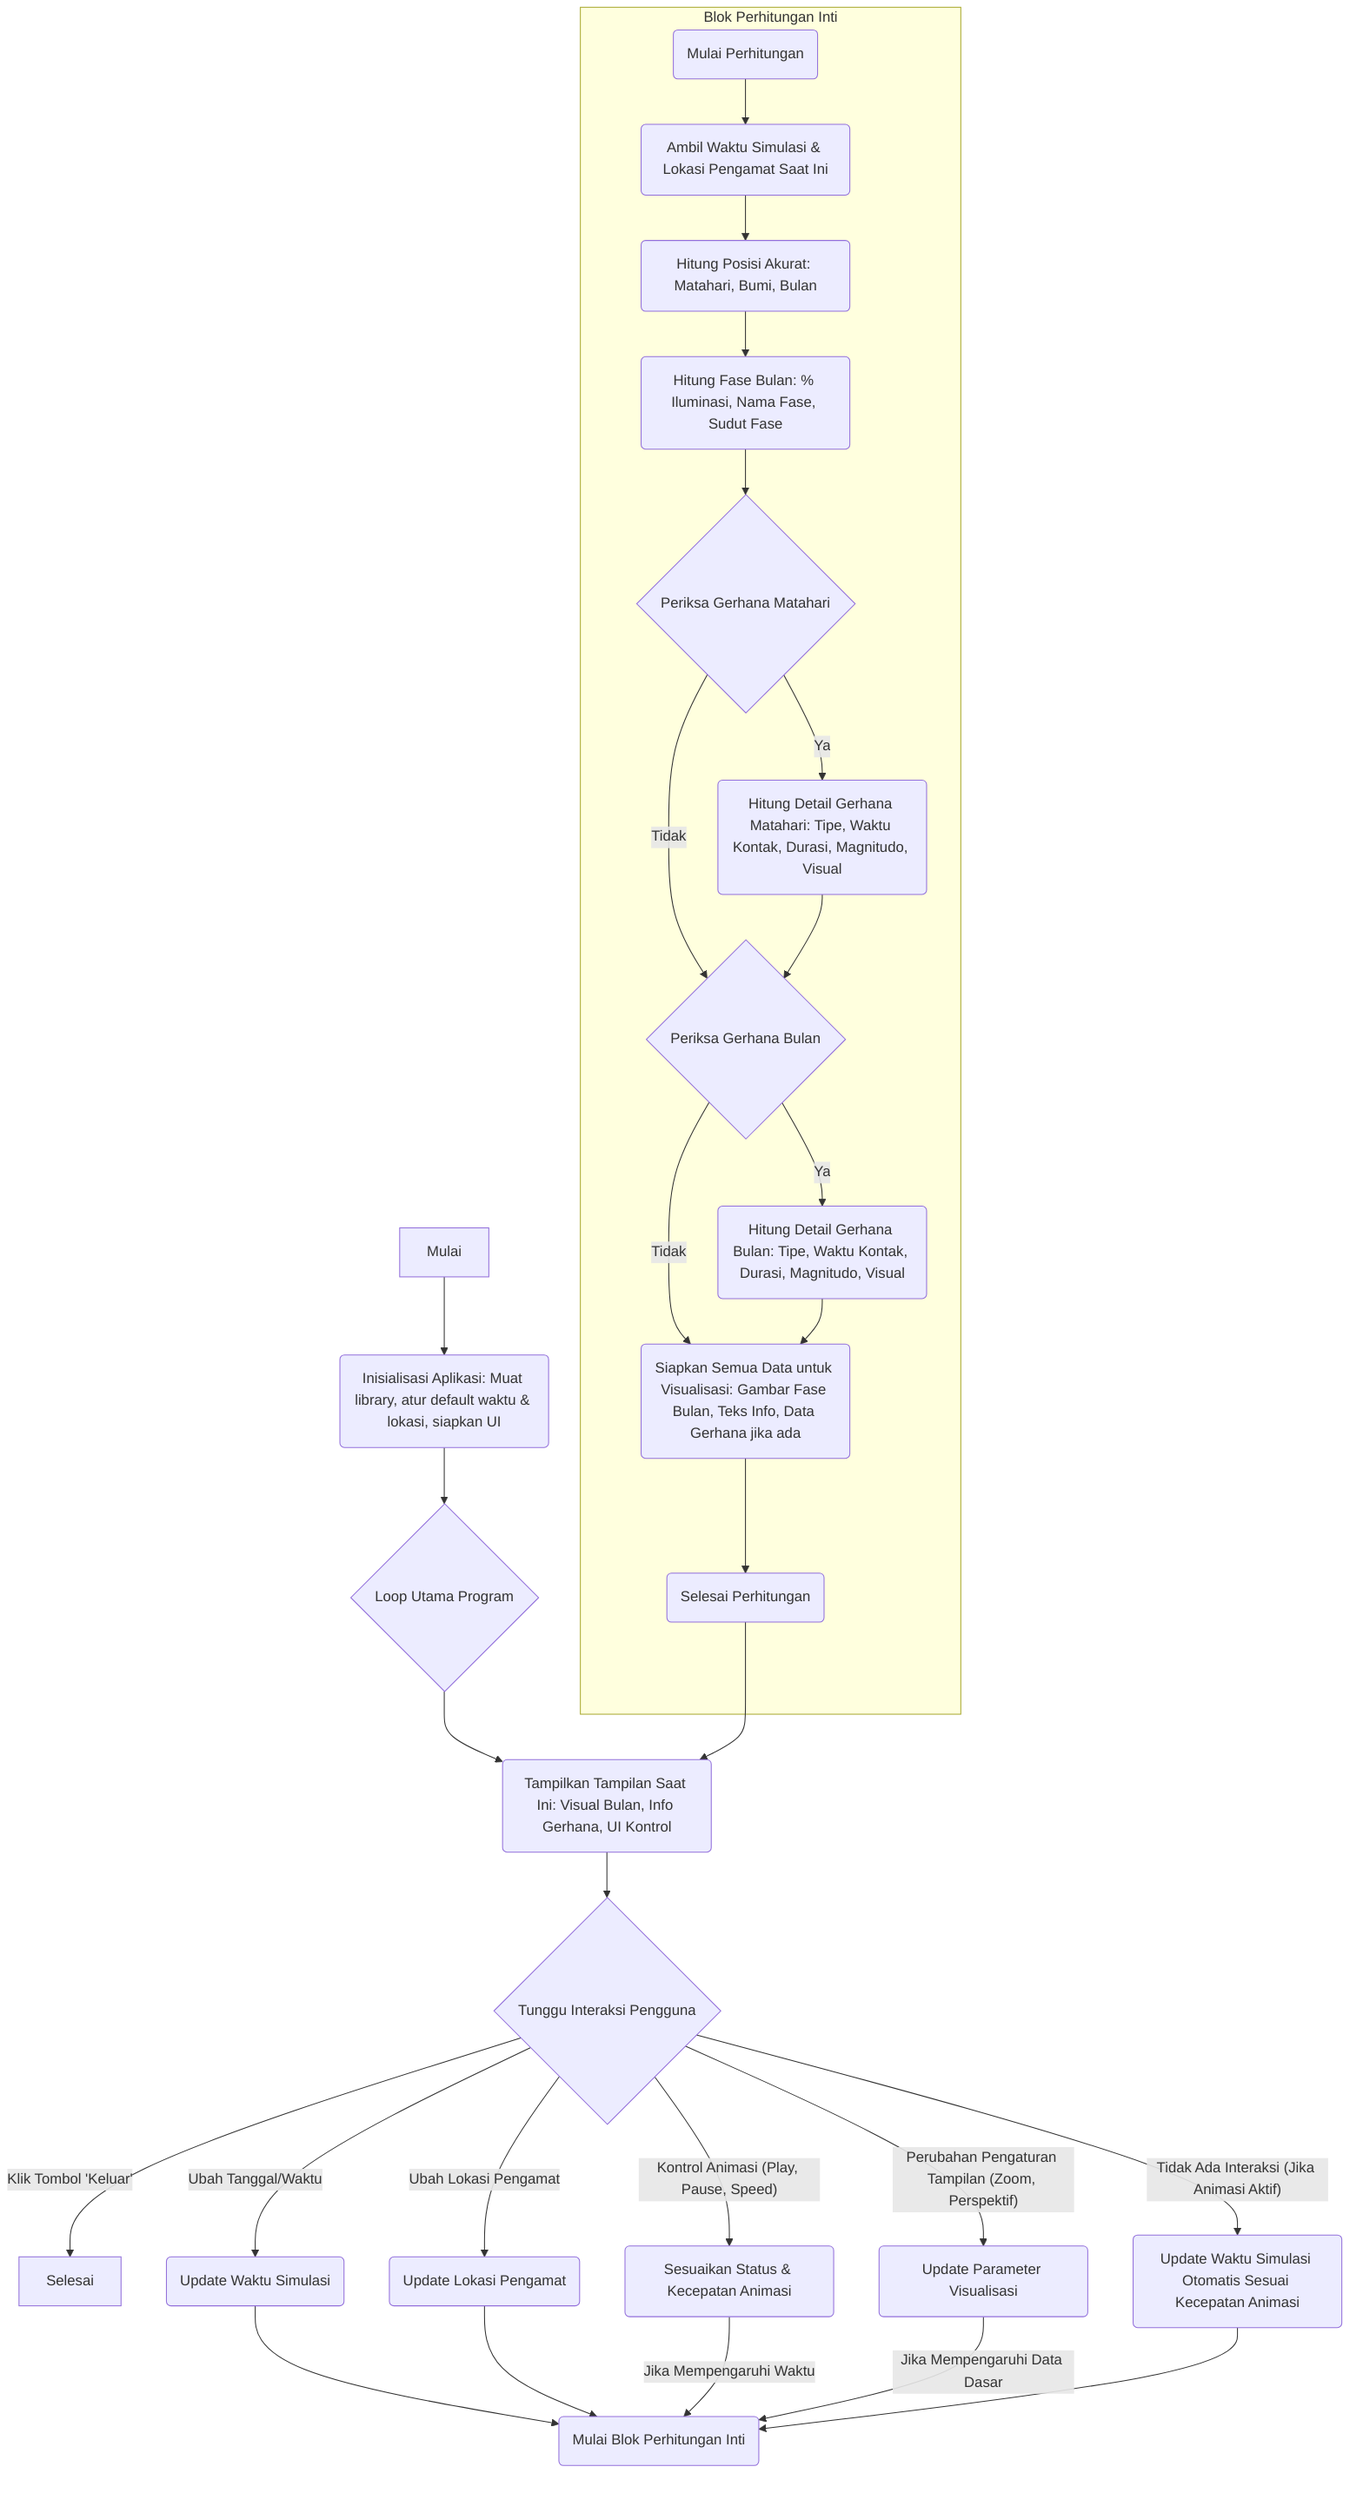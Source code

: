 graph TD
    A[Mulai] --> B(Inisialisasi Aplikasi: Muat library, atur default waktu & lokasi, siapkan UI);

    B --> C{Loop Utama Program};

    C --> D(Tampilkan Tampilan Saat Ini: Visual Bulan, Info Gerhana, UI Kontrol);
    D --> E{Tunggu Interaksi Pengguna};

    E -- Klik Tombol 'Keluar' --> Z[Selesai];
    E -- Ubah Tanggal/Waktu --> F(Update Waktu Simulasi);
    E -- Ubah Lokasi Pengamat --> G(Update Lokasi Pengamat);
    E -- Kontrol Animasi (Play, Pause, Speed) --> H(Sesuaikan Status & Kecepatan Animasi);
    E -- Perubahan Pengaturan Tampilan (Zoom, Perspektif) --> I(Update Parameter Visualisasi);
    E -- Tidak Ada Interaksi (Jika Animasi Aktif) --> F_ANIM(Update Waktu Simulasi Otomatis Sesuai Kecepatan Animasi);

    F --> J(Mulai Blok Perhitungan Inti);
    G --> J;
    H -- Jika Mempengaruhi Waktu --> J;
    I -- Jika Mempengaruhi Data Dasar --> J;
    F_ANIM --> J;

    subgraph Blok Perhitungan Inti
        direction LR
        J_START(Mulai Perhitungan) --> K(Ambil Waktu Simulasi & Lokasi Pengamat Saat Ini);
        K --> L(Hitung Posisi Akurat: Matahari, Bumi, Bulan);
        L --> M(Hitung Fase Bulan: % Iluminasi, Nama Fase, Sudut Fase);
        M --> N{Periksa Gerhana Matahari};
        N -- Ya --> O(Hitung Detail Gerhana Matahari: Tipe, Waktu Kontak, Durasi, Magnitudo, Visual);
        N -- Tidak --> P;
        O --> P{Periksa Gerhana Bulan};
        P -- Ya --> Q(Hitung Detail Gerhana Bulan: Tipe, Waktu Kontak, Durasi, Magnitudo, Visual);
        P -- Tidak --> R;
        Q --> R(Siapkan Semua Data untuk Visualisasi: Gambar Fase Bulan, Teks Info, Data Gerhana jika ada);
        R --> J_END(Selesai Perhitungan);
    end

    J_END --> D;